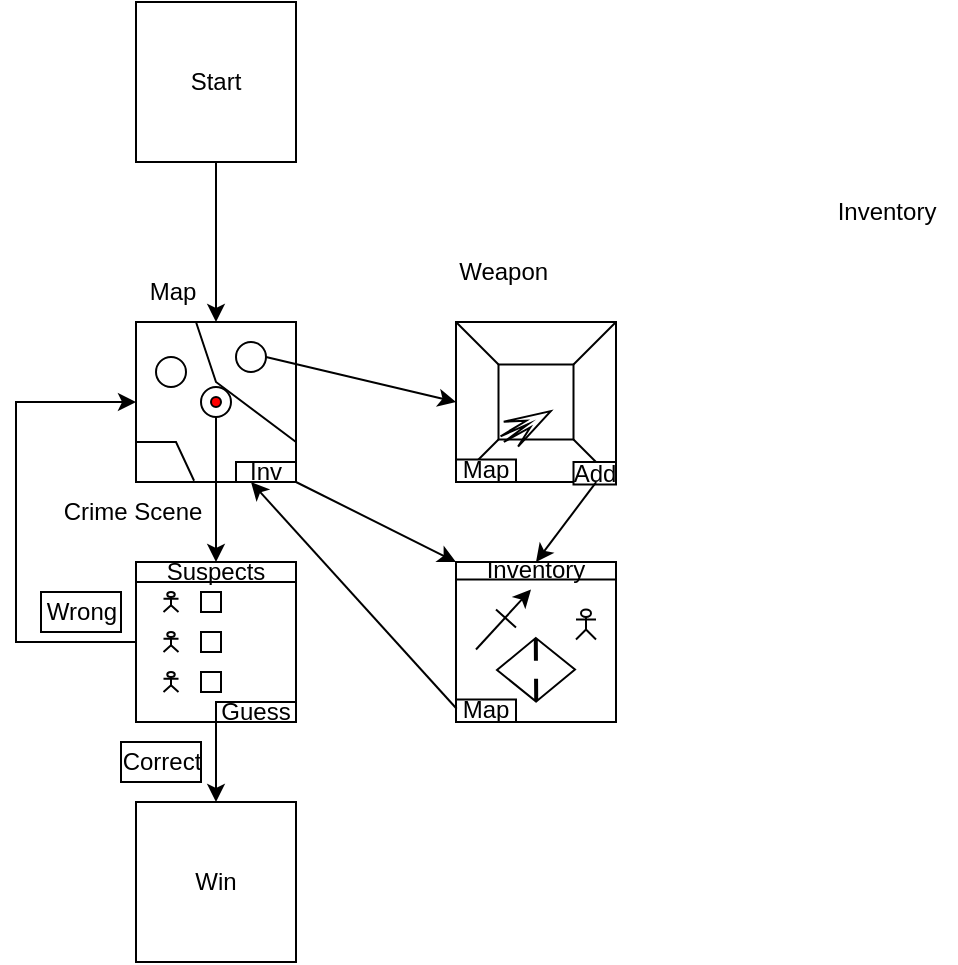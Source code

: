 <mxfile version="26.1.1">
  <diagram name="Page-1" id="VGFZj9fIh8dmlVrBiISh">
    <mxGraphModel dx="1032" dy="446" grid="1" gridSize="10" guides="1" tooltips="1" connect="1" arrows="1" fold="1" page="1" pageScale="1" pageWidth="827" pageHeight="1169" math="0" shadow="0">
      <root>
        <mxCell id="0" />
        <mxCell id="1" parent="0" />
        <mxCell id="w9KXQvv5ElY8Gr5ibtP6-3" value="" style="edgeStyle=orthogonalEdgeStyle;rounded=0;orthogonalLoop=1;jettySize=auto;html=1;" parent="1" source="w9KXQvv5ElY8Gr5ibtP6-1" target="w9KXQvv5ElY8Gr5ibtP6-2" edge="1">
          <mxGeometry relative="1" as="geometry" />
        </mxCell>
        <mxCell id="w9KXQvv5ElY8Gr5ibtP6-1" value="Start" style="whiteSpace=wrap;html=1;aspect=fixed;" parent="1" vertex="1">
          <mxGeometry x="160" y="40" width="80" height="80" as="geometry" />
        </mxCell>
        <mxCell id="w9KXQvv5ElY8Gr5ibtP6-13" value="Map" style="text;html=1;align=center;verticalAlign=middle;resizable=0;points=[];autosize=1;strokeColor=none;fillColor=none;" parent="1" vertex="1">
          <mxGeometry x="152.5" y="170" width="50" height="30" as="geometry" />
        </mxCell>
        <mxCell id="w9KXQvv5ElY8Gr5ibtP6-29" value="Weapon&amp;nbsp;" style="text;html=1;align=center;verticalAlign=middle;resizable=0;points=[];autosize=1;strokeColor=none;fillColor=none;" parent="1" vertex="1">
          <mxGeometry x="310" y="160" width="70" height="30" as="geometry" />
        </mxCell>
        <mxCell id="w9KXQvv5ElY8Gr5ibtP6-31" value="" style="whiteSpace=wrap;html=1;aspect=fixed;" parent="1" vertex="1">
          <mxGeometry x="160" y="320" width="80" height="80" as="geometry" />
        </mxCell>
        <mxCell id="w9KXQvv5ElY8Gr5ibtP6-32" value="" style="group" parent="1" vertex="1" connectable="0">
          <mxGeometry x="320" y="200" width="94" height="81.25" as="geometry" />
        </mxCell>
        <mxCell id="w9KXQvv5ElY8Gr5ibtP6-19" value="" style="whiteSpace=wrap;html=1;aspect=fixed;" parent="w9KXQvv5ElY8Gr5ibtP6-32" vertex="1">
          <mxGeometry width="80" height="80" as="geometry" />
        </mxCell>
        <mxCell id="w9KXQvv5ElY8Gr5ibtP6-20" value="" style="whiteSpace=wrap;html=1;aspect=fixed;" parent="w9KXQvv5ElY8Gr5ibtP6-32" vertex="1">
          <mxGeometry x="21.25" y="21.25" width="37.5" height="37.5" as="geometry" />
        </mxCell>
        <mxCell id="w9KXQvv5ElY8Gr5ibtP6-21" value="" style="endArrow=none;html=1;rounded=0;entryX=0;entryY=0;entryDx=0;entryDy=0;exitX=0;exitY=0;exitDx=0;exitDy=0;" parent="w9KXQvv5ElY8Gr5ibtP6-32" source="w9KXQvv5ElY8Gr5ibtP6-20" target="w9KXQvv5ElY8Gr5ibtP6-19" edge="1">
          <mxGeometry width="50" height="50" relative="1" as="geometry">
            <mxPoint x="-20" y="30" as="sourcePoint" />
            <mxPoint x="30" y="-20" as="targetPoint" />
          </mxGeometry>
        </mxCell>
        <mxCell id="w9KXQvv5ElY8Gr5ibtP6-22" value="" style="endArrow=none;html=1;rounded=0;entryX=1;entryY=0;entryDx=0;entryDy=0;exitX=1;exitY=0;exitDx=0;exitDy=0;" parent="w9KXQvv5ElY8Gr5ibtP6-32" source="w9KXQvv5ElY8Gr5ibtP6-20" target="w9KXQvv5ElY8Gr5ibtP6-19" edge="1">
          <mxGeometry width="50" height="50" relative="1" as="geometry">
            <mxPoint x="-20" y="30" as="sourcePoint" />
            <mxPoint x="30" y="-20" as="targetPoint" />
          </mxGeometry>
        </mxCell>
        <mxCell id="w9KXQvv5ElY8Gr5ibtP6-23" value="" style="endArrow=none;html=1;rounded=0;" parent="w9KXQvv5ElY8Gr5ibtP6-32" target="w9KXQvv5ElY8Gr5ibtP6-19" edge="1">
          <mxGeometry width="50" height="50" relative="1" as="geometry">
            <mxPoint y="80" as="sourcePoint" />
            <mxPoint x="50" y="30" as="targetPoint" />
            <Array as="points" />
          </mxGeometry>
        </mxCell>
        <mxCell id="w9KXQvv5ElY8Gr5ibtP6-24" value="" style="endArrow=none;html=1;rounded=0;entryX=0;entryY=1;entryDx=0;entryDy=0;exitX=0;exitY=1;exitDx=0;exitDy=0;" parent="w9KXQvv5ElY8Gr5ibtP6-32" source="w9KXQvv5ElY8Gr5ibtP6-19" target="w9KXQvv5ElY8Gr5ibtP6-20" edge="1">
          <mxGeometry width="50" height="50" relative="1" as="geometry">
            <mxPoint x="-20" y="30" as="sourcePoint" />
            <mxPoint x="30" y="-20" as="targetPoint" />
          </mxGeometry>
        </mxCell>
        <mxCell id="w9KXQvv5ElY8Gr5ibtP6-25" value="" style="endArrow=none;html=1;rounded=0;entryX=1;entryY=1;entryDx=0;entryDy=0;exitX=1;exitY=1;exitDx=0;exitDy=0;" parent="w9KXQvv5ElY8Gr5ibtP6-32" source="w9KXQvv5ElY8Gr5ibtP6-19" target="w9KXQvv5ElY8Gr5ibtP6-20" edge="1">
          <mxGeometry width="50" height="50" relative="1" as="geometry">
            <mxPoint x="-20" y="30" as="sourcePoint" />
            <mxPoint x="30" y="-20" as="targetPoint" />
          </mxGeometry>
        </mxCell>
        <mxCell id="w9KXQvv5ElY8Gr5ibtP6-30" value="Add" style="rounded=0;whiteSpace=wrap;html=1;" parent="w9KXQvv5ElY8Gr5ibtP6-32" vertex="1">
          <mxGeometry x="58.75" y="70" width="21.25" height="11.25" as="geometry" />
        </mxCell>
        <mxCell id="w9KXQvv5ElY8Gr5ibtP6-59" value="Map" style="rounded=0;whiteSpace=wrap;html=1;" parent="w9KXQvv5ElY8Gr5ibtP6-32" vertex="1">
          <mxGeometry y="68.75" width="30" height="11.25" as="geometry" />
        </mxCell>
        <mxCell id="Wcfau3vfe7TbY7cXF94y-12" value="" style="html=1;shadow=0;dashed=0;align=center;verticalAlign=middle;shape=mxgraph.arrows2.stylisedArrow;dy=0.73;dx=13;notch=15;feather=0.77;rotation=-30;" vertex="1" parent="w9KXQvv5ElY8Gr5ibtP6-32">
          <mxGeometry x="21.25" y="44.37" width="28" height="14.38" as="geometry" />
        </mxCell>
        <mxCell id="w9KXQvv5ElY8Gr5ibtP6-33" value="" style="group" parent="1" vertex="1" connectable="0">
          <mxGeometry x="160.0" y="200" width="80.0" height="80" as="geometry" />
        </mxCell>
        <mxCell id="w9KXQvv5ElY8Gr5ibtP6-2" value="" style="whiteSpace=wrap;html=1;aspect=fixed;" parent="w9KXQvv5ElY8Gr5ibtP6-33" vertex="1">
          <mxGeometry x="5.684e-14" width="80" height="80" as="geometry" />
        </mxCell>
        <mxCell id="w9KXQvv5ElY8Gr5ibtP6-5" value="" style="ellipse;whiteSpace=wrap;html=1;aspect=fixed;" parent="w9KXQvv5ElY8Gr5ibtP6-33" vertex="1">
          <mxGeometry x="50.0" y="10" width="15" height="15" as="geometry" />
        </mxCell>
        <mxCell id="w9KXQvv5ElY8Gr5ibtP6-6" value="" style="ellipse;whiteSpace=wrap;html=1;aspect=fixed;" parent="w9KXQvv5ElY8Gr5ibtP6-33" vertex="1">
          <mxGeometry x="32.5" y="32.5" width="15" height="15" as="geometry" />
        </mxCell>
        <mxCell id="w9KXQvv5ElY8Gr5ibtP6-7" value="" style="ellipse;whiteSpace=wrap;html=1;aspect=fixed;" parent="w9KXQvv5ElY8Gr5ibtP6-33" vertex="1">
          <mxGeometry x="10.0" y="17.5" width="15" height="15" as="geometry" />
        </mxCell>
        <mxCell id="w9KXQvv5ElY8Gr5ibtP6-9" value="" style="endArrow=none;html=1;rounded=0;entryX=0.25;entryY=0;entryDx=0;entryDy=0;" parent="w9KXQvv5ElY8Gr5ibtP6-33" edge="1">
          <mxGeometry width="50" height="50" relative="1" as="geometry">
            <mxPoint x="80.0" y="60" as="sourcePoint" />
            <mxPoint x="30.0" as="targetPoint" />
            <Array as="points">
              <mxPoint x="40.0" y="30" />
            </Array>
          </mxGeometry>
        </mxCell>
        <mxCell id="w9KXQvv5ElY8Gr5ibtP6-10" value="" style="endArrow=none;html=1;rounded=0;entryX=0;entryY=0.75;entryDx=0;entryDy=0;exitX=0.363;exitY=0.992;exitDx=0;exitDy=0;exitPerimeter=0;" parent="w9KXQvv5ElY8Gr5ibtP6-33" source="w9KXQvv5ElY8Gr5ibtP6-2" target="w9KXQvv5ElY8Gr5ibtP6-2" edge="1">
          <mxGeometry width="50" height="50" relative="1" as="geometry">
            <mxPoint x="70.0" y="60" as="sourcePoint" />
            <mxPoint x="120.0" y="10" as="targetPoint" />
            <Array as="points">
              <mxPoint x="20" y="60" />
            </Array>
          </mxGeometry>
        </mxCell>
        <mxCell id="w9KXQvv5ElY8Gr5ibtP6-11" value="" style="endArrow=none;html=1;rounded=0;" parent="w9KXQvv5ElY8Gr5ibtP6-33" edge="1">
          <mxGeometry width="50" height="50" relative="1" as="geometry">
            <mxPoint y="45.833" as="sourcePoint" />
            <mxPoint y="59.167" as="targetPoint" />
            <Array as="points">
              <mxPoint x="5.684e-14" />
            </Array>
          </mxGeometry>
        </mxCell>
        <mxCell id="w9KXQvv5ElY8Gr5ibtP6-14" value="Inv" style="rounded=0;whiteSpace=wrap;html=1;" parent="w9KXQvv5ElY8Gr5ibtP6-33" vertex="1">
          <mxGeometry x="50.0" y="70" width="30" height="10" as="geometry" />
        </mxCell>
        <mxCell id="w9KXQvv5ElY8Gr5ibtP6-4" value="" style="ellipse;whiteSpace=wrap;html=1;aspect=fixed;fillColor=#FF0000;" parent="w9KXQvv5ElY8Gr5ibtP6-33" vertex="1">
          <mxGeometry x="37.5" y="37.5" width="5" height="5" as="geometry" />
        </mxCell>
        <mxCell id="w9KXQvv5ElY8Gr5ibtP6-34" value="" style="shape=umlActor;verticalLabelPosition=bottom;verticalAlign=top;html=1;outlineConnect=0;" parent="1" vertex="1">
          <mxGeometry x="173.75" y="335" width="7.5" height="10" as="geometry" />
        </mxCell>
        <mxCell id="w9KXQvv5ElY8Gr5ibtP6-35" value="" style="shape=umlActor;verticalLabelPosition=bottom;verticalAlign=top;html=1;outlineConnect=0;" parent="1" vertex="1">
          <mxGeometry x="173.75" y="355" width="7.5" height="10" as="geometry" />
        </mxCell>
        <mxCell id="w9KXQvv5ElY8Gr5ibtP6-36" value="" style="shape=umlActor;verticalLabelPosition=bottom;verticalAlign=top;html=1;outlineConnect=0;" parent="1" vertex="1">
          <mxGeometry x="173.75" y="375" width="7.5" height="10" as="geometry" />
        </mxCell>
        <mxCell id="w9KXQvv5ElY8Gr5ibtP6-37" value="" style="whiteSpace=wrap;html=1;aspect=fixed;" parent="1" vertex="1">
          <mxGeometry x="192.5" y="335" width="10" height="10" as="geometry" />
        </mxCell>
        <mxCell id="w9KXQvv5ElY8Gr5ibtP6-38" value="" style="whiteSpace=wrap;html=1;aspect=fixed;" parent="1" vertex="1">
          <mxGeometry x="192.5" y="355" width="10" height="10" as="geometry" />
        </mxCell>
        <mxCell id="w9KXQvv5ElY8Gr5ibtP6-39" value="" style="whiteSpace=wrap;html=1;aspect=fixed;" parent="1" vertex="1">
          <mxGeometry x="192.5" y="375" width="10" height="10" as="geometry" />
        </mxCell>
        <mxCell id="w9KXQvv5ElY8Gr5ibtP6-41" value="Suspects" style="rounded=0;whiteSpace=wrap;html=1;" parent="1" vertex="1">
          <mxGeometry x="160" y="320" width="80" height="10" as="geometry" />
        </mxCell>
        <mxCell id="w9KXQvv5ElY8Gr5ibtP6-42" value="" style="endArrow=classic;html=1;rounded=0;entryX=0.5;entryY=0;entryDx=0;entryDy=0;exitX=0.5;exitY=1;exitDx=0;exitDy=0;" parent="1" target="w9KXQvv5ElY8Gr5ibtP6-41" edge="1" source="w9KXQvv5ElY8Gr5ibtP6-6">
          <mxGeometry width="50" height="50" relative="1" as="geometry">
            <mxPoint x="200" y="280" as="sourcePoint" />
            <mxPoint x="230" y="280" as="targetPoint" />
          </mxGeometry>
        </mxCell>
        <mxCell id="w9KXQvv5ElY8Gr5ibtP6-43" value="Guess" style="rounded=0;whiteSpace=wrap;html=1;" parent="1" vertex="1">
          <mxGeometry x="200" y="390" width="40" height="10" as="geometry" />
        </mxCell>
        <mxCell id="w9KXQvv5ElY8Gr5ibtP6-44" value="" style="endArrow=classic;html=1;rounded=0;exitX=0;exitY=0.5;exitDx=0;exitDy=0;" parent="1" source="w9KXQvv5ElY8Gr5ibtP6-31" edge="1">
          <mxGeometry width="50" height="50" relative="1" as="geometry">
            <mxPoint x="160" y="340" as="sourcePoint" />
            <mxPoint x="160" y="240" as="targetPoint" />
            <Array as="points">
              <mxPoint x="100" y="360" />
              <mxPoint x="100" y="240" />
            </Array>
          </mxGeometry>
        </mxCell>
        <mxCell id="w9KXQvv5ElY8Gr5ibtP6-47" value="Win" style="whiteSpace=wrap;html=1;aspect=fixed;" parent="1" vertex="1">
          <mxGeometry x="160" y="440" width="80" height="80" as="geometry" />
        </mxCell>
        <mxCell id="w9KXQvv5ElY8Gr5ibtP6-48" value="" style="endArrow=classic;html=1;rounded=0;entryX=0.5;entryY=0;entryDx=0;entryDy=0;exitX=0;exitY=1;exitDx=0;exitDy=0;" parent="1" source="w9KXQvv5ElY8Gr5ibtP6-43" target="w9KXQvv5ElY8Gr5ibtP6-47" edge="1">
          <mxGeometry width="50" height="50" relative="1" as="geometry">
            <mxPoint x="160" y="430" as="sourcePoint" />
            <mxPoint x="210" y="380" as="targetPoint" />
          </mxGeometry>
        </mxCell>
        <mxCell id="w9KXQvv5ElY8Gr5ibtP6-50" value="" style="whiteSpace=wrap;html=1;aspect=fixed;" parent="1" vertex="1">
          <mxGeometry x="320" y="320" width="80" height="80" as="geometry" />
        </mxCell>
        <mxCell id="w9KXQvv5ElY8Gr5ibtP6-52" value="Inventory" style="text;html=1;align=center;verticalAlign=middle;resizable=0;points=[];autosize=1;strokeColor=none;fillColor=none;" parent="1" vertex="1">
          <mxGeometry x="500" y="130" width="70" height="30" as="geometry" />
        </mxCell>
        <mxCell id="w9KXQvv5ElY8Gr5ibtP6-53" value="Inventory" style="rounded=0;whiteSpace=wrap;html=1;" parent="1" vertex="1">
          <mxGeometry x="320" y="320" width="80" height="8.75" as="geometry" />
        </mxCell>
        <mxCell id="w9KXQvv5ElY8Gr5ibtP6-54" value="" style="endArrow=classic;html=1;rounded=0;exitX=0.25;exitY=0.875;exitDx=0;exitDy=0;exitPerimeter=0;" parent="1" edge="1">
          <mxGeometry width="50" height="50" relative="1" as="geometry">
            <mxPoint x="330" y="363.75" as="sourcePoint" />
            <mxPoint x="357.5" y="333.75" as="targetPoint" />
          </mxGeometry>
        </mxCell>
        <mxCell id="w9KXQvv5ElY8Gr5ibtP6-55" value="" style="endArrow=none;html=1;rounded=0;entryX=0.233;entryY=0.767;entryDx=0;entryDy=0;entryPerimeter=0;exitX=0.5;exitY=1;exitDx=0;exitDy=0;" parent="1" edge="1">
          <mxGeometry width="50" height="50" relative="1" as="geometry">
            <mxPoint x="350" y="352.75" as="sourcePoint" />
            <mxPoint x="340" y="343.75" as="targetPoint" />
          </mxGeometry>
        </mxCell>
        <mxCell id="w9KXQvv5ElY8Gr5ibtP6-56" value="" style="shape=umlActor;verticalLabelPosition=bottom;verticalAlign=top;html=1;outlineConnect=0;" parent="1" vertex="1">
          <mxGeometry x="380" y="343.75" width="10" height="15" as="geometry" />
        </mxCell>
        <mxCell id="w9KXQvv5ElY8Gr5ibtP6-57" value="" style="shape=flexArrow;endArrow=classic;startArrow=classic;html=1;rounded=0;exitX=0.125;exitY=0.605;exitDx=0;exitDy=0;exitPerimeter=0;" parent="1" edge="1">
          <mxGeometry width="100" height="100" relative="1" as="geometry">
            <mxPoint x="340" y="374.02" as="sourcePoint" />
            <mxPoint x="380" y="373.99" as="targetPoint" />
            <Array as="points">
              <mxPoint x="380" y="373.75" />
            </Array>
          </mxGeometry>
        </mxCell>
        <mxCell id="w9KXQvv5ElY8Gr5ibtP6-58" value="Map" style="rounded=0;whiteSpace=wrap;html=1;" parent="1" vertex="1">
          <mxGeometry x="320" y="388.75" width="30" height="11.25" as="geometry" />
        </mxCell>
        <mxCell id="w9KXQvv5ElY8Gr5ibtP6-67" value="Wrong" style="rounded=0;whiteSpace=wrap;html=1;" parent="1" vertex="1">
          <mxGeometry x="112.5" y="335" width="40" height="20" as="geometry" />
        </mxCell>
        <mxCell id="w9KXQvv5ElY8Gr5ibtP6-68" value="Correct" style="rounded=0;whiteSpace=wrap;html=1;" parent="1" vertex="1">
          <mxGeometry x="152.5" y="410" width="40" height="20" as="geometry" />
        </mxCell>
        <mxCell id="Wcfau3vfe7TbY7cXF94y-7" value="Crime Scene" style="text;html=1;align=center;verticalAlign=middle;resizable=0;points=[];autosize=1;strokeColor=none;fillColor=none;" vertex="1" parent="1">
          <mxGeometry x="112.5" y="280" width="90" height="30" as="geometry" />
        </mxCell>
        <mxCell id="Wcfau3vfe7TbY7cXF94y-9" value="" style="endArrow=classic;html=1;rounded=0;exitX=1;exitY=0.5;exitDx=0;exitDy=0;entryX=0;entryY=0.5;entryDx=0;entryDy=0;" edge="1" parent="1" source="w9KXQvv5ElY8Gr5ibtP6-5" target="w9KXQvv5ElY8Gr5ibtP6-19">
          <mxGeometry width="50" height="50" relative="1" as="geometry">
            <mxPoint x="270" y="220" as="sourcePoint" />
            <mxPoint x="320" y="170" as="targetPoint" />
          </mxGeometry>
        </mxCell>
        <mxCell id="Wcfau3vfe7TbY7cXF94y-13" value="" style="endArrow=classic;html=1;rounded=0;entryX=0.5;entryY=0;entryDx=0;entryDy=0;exitX=0.876;exitY=1.001;exitDx=0;exitDy=0;exitPerimeter=0;" edge="1" parent="1" source="w9KXQvv5ElY8Gr5ibtP6-19" target="w9KXQvv5ElY8Gr5ibtP6-53">
          <mxGeometry width="50" height="50" relative="1" as="geometry">
            <mxPoint x="240" y="280" as="sourcePoint" />
            <mxPoint x="290" y="230" as="targetPoint" />
          </mxGeometry>
        </mxCell>
        <mxCell id="Wcfau3vfe7TbY7cXF94y-14" value="" style="endArrow=classic;html=1;rounded=0;entryX=0;entryY=0;entryDx=0;entryDy=0;" edge="1" parent="1" target="w9KXQvv5ElY8Gr5ibtP6-50">
          <mxGeometry width="50" height="50" relative="1" as="geometry">
            <mxPoint x="240" y="280" as="sourcePoint" />
            <mxPoint x="290" y="230" as="targetPoint" />
          </mxGeometry>
        </mxCell>
        <mxCell id="Wcfau3vfe7TbY7cXF94y-15" value="" style="endArrow=classic;html=1;rounded=0;entryX=0.25;entryY=1;entryDx=0;entryDy=0;exitX=0.004;exitY=0.917;exitDx=0;exitDy=0;exitPerimeter=0;" edge="1" parent="1" source="w9KXQvv5ElY8Gr5ibtP6-50" target="w9KXQvv5ElY8Gr5ibtP6-14">
          <mxGeometry width="50" height="50" relative="1" as="geometry">
            <mxPoint x="270" y="419.38" as="sourcePoint" />
            <mxPoint x="320" y="369.38" as="targetPoint" />
          </mxGeometry>
        </mxCell>
      </root>
    </mxGraphModel>
  </diagram>
</mxfile>
